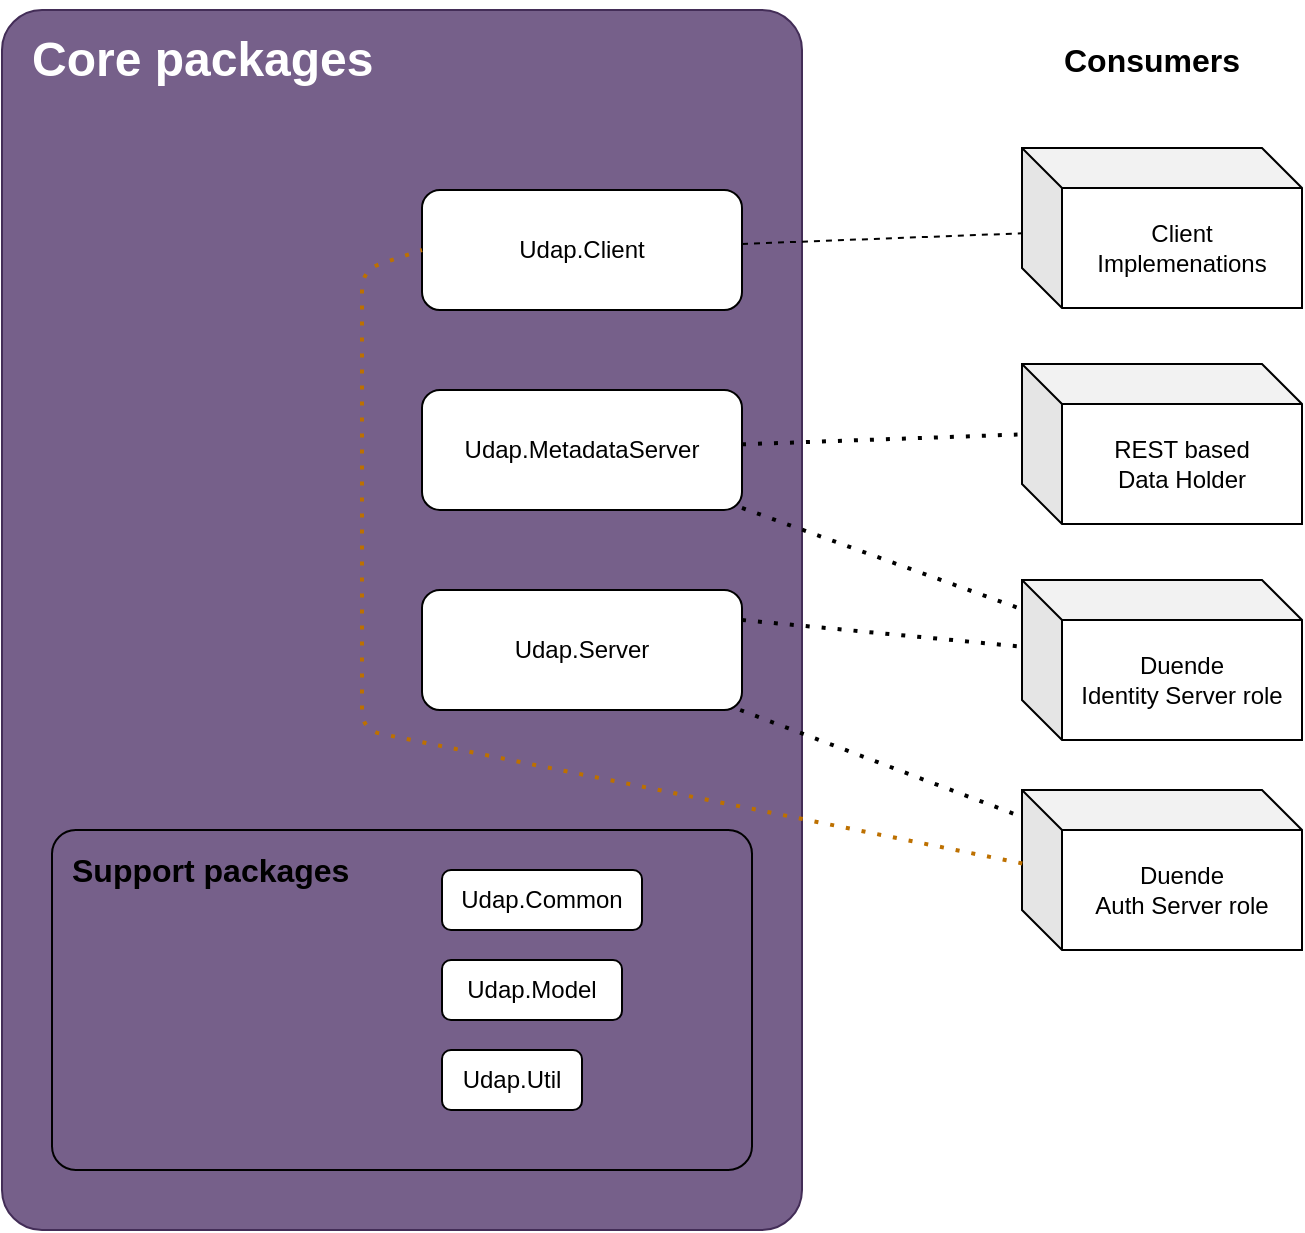 <mxfile>
    <diagram id="GttEo27Af4iq2H9vJMEY" name="Page-1">
        <mxGraphModel dx="975" dy="625" grid="1" gridSize="10" guides="1" tooltips="1" connect="1" arrows="1" fold="1" page="1" pageScale="1" pageWidth="850" pageHeight="1100" math="0" shadow="0">
            <root>
                <mxCell id="0"/>
                <mxCell id="1" parent="0"/>
                <mxCell id="13" value="" style="group" vertex="1" connectable="0" parent="1">
                    <mxGeometry x="80" y="90" width="400" height="610" as="geometry"/>
                </mxCell>
                <mxCell id="7" value="&lt;h1&gt;Core packages&lt;/h1&gt;" style="text;html=1;fillColor=#76608a;spacing=5;spacingTop=-15;whiteSpace=wrap;overflow=hidden;rounded=1;shadow=0;backgroundOutline=1;arcSize=5;spacingLeft=10;strokeColor=#432D57;fontColor=#ffffff;" vertex="1" parent="13">
                    <mxGeometry width="400" height="610" as="geometry"/>
                </mxCell>
                <mxCell id="12" value="&lt;h1 style=&quot;font-size: 16px;&quot;&gt;Support packages&lt;/h1&gt;" style="text;html=1;strokeColor=default;fillColor=none;spacing=5;spacingTop=-10;whiteSpace=wrap;overflow=hidden;rounded=1;shadow=0;fontSize=16;arcSize=7;spacingLeft=5;spacingBottom=0;" vertex="1" parent="13">
                    <mxGeometry x="25" y="410" width="350" height="170" as="geometry"/>
                </mxCell>
                <mxCell id="5" value="Udap.Client" style="rounded=1;whiteSpace=wrap;html=1;" vertex="1" parent="13">
                    <mxGeometry x="210" y="90" width="160" height="60" as="geometry"/>
                </mxCell>
                <mxCell id="3" value="Udap.Server" style="rounded=1;whiteSpace=wrap;html=1;" vertex="1" parent="13">
                    <mxGeometry x="210" y="290" width="160" height="60" as="geometry"/>
                </mxCell>
                <mxCell id="8" value="Udap.Common" style="rounded=1;whiteSpace=wrap;html=1;shadow=0;strokeColor=default;" vertex="1" parent="13">
                    <mxGeometry x="220" y="430" width="100" height="30" as="geometry"/>
                </mxCell>
                <mxCell id="6" value="Udap.MetadataServer" style="rounded=1;whiteSpace=wrap;html=1;" vertex="1" parent="13">
                    <mxGeometry x="210" y="190" width="160" height="60" as="geometry"/>
                </mxCell>
                <mxCell id="9" value="Udap.Util" style="whiteSpace=wrap;html=1;rounded=1;shadow=0;" vertex="1" parent="13">
                    <mxGeometry x="220" y="520" width="70" height="30" as="geometry"/>
                </mxCell>
                <mxCell id="11" value="Udap.Model" style="rounded=1;whiteSpace=wrap;html=1;shadow=0;strokeColor=default;" vertex="1" parent="13">
                    <mxGeometry x="220" y="475" width="90" height="30" as="geometry"/>
                </mxCell>
                <mxCell id="14" value="Client Implemenations" style="shape=cube;whiteSpace=wrap;html=1;boundedLbl=1;backgroundOutline=1;darkOpacity=0.05;darkOpacity2=0.1;rounded=1;shadow=0;strokeColor=default;fontSize=12;" vertex="1" parent="1">
                    <mxGeometry x="590" y="159" width="140" height="80" as="geometry"/>
                </mxCell>
                <mxCell id="16" value="" style="endArrow=none;dashed=1;html=1;fontSize=12;" edge="1" parent="1" source="5" target="14">
                    <mxGeometry width="50" height="50" relative="1" as="geometry">
                        <mxPoint x="480" y="240" as="sourcePoint"/>
                        <mxPoint x="530" y="190" as="targetPoint"/>
                    </mxGeometry>
                </mxCell>
                <mxCell id="17" value="REST based&lt;br&gt;Data Holder" style="shape=cube;whiteSpace=wrap;html=1;boundedLbl=1;backgroundOutline=1;darkOpacity=0.05;darkOpacity2=0.1;rounded=1;shadow=0;strokeColor=default;fontSize=12;" vertex="1" parent="1">
                    <mxGeometry x="590" y="267" width="140" height="80" as="geometry"/>
                </mxCell>
                <mxCell id="18" value="" style="endArrow=none;dashed=1;html=1;dashPattern=1 3;strokeWidth=2;fontSize=12;entryX=-0.016;entryY=0.441;entryDx=0;entryDy=0;entryPerimeter=0;" edge="1" parent="1" source="6" target="17">
                    <mxGeometry width="50" height="50" relative="1" as="geometry">
                        <mxPoint x="500" y="340" as="sourcePoint"/>
                        <mxPoint x="550" y="290" as="targetPoint"/>
                    </mxGeometry>
                </mxCell>
                <mxCell id="19" value="Duende &lt;br&gt;Auth Server role" style="shape=cube;whiteSpace=wrap;html=1;boundedLbl=1;backgroundOutline=1;darkOpacity=0.05;darkOpacity2=0.1;rounded=1;shadow=0;strokeColor=default;fontSize=12;" vertex="1" parent="1">
                    <mxGeometry x="590" y="480" width="140" height="80" as="geometry"/>
                </mxCell>
                <mxCell id="20" value="Duende &lt;br&gt;Identity Server role" style="shape=cube;whiteSpace=wrap;html=1;boundedLbl=1;backgroundOutline=1;darkOpacity=0.05;darkOpacity2=0.1;rounded=1;shadow=0;strokeColor=default;fontSize=12;" vertex="1" parent="1">
                    <mxGeometry x="590" y="375" width="140" height="80" as="geometry"/>
                </mxCell>
                <mxCell id="21" value="" style="endArrow=none;dashed=1;html=1;dashPattern=1 3;strokeWidth=2;fontSize=12;" edge="1" parent="1" source="6" target="20">
                    <mxGeometry width="50" height="50" relative="1" as="geometry">
                        <mxPoint x="520" y="410" as="sourcePoint"/>
                        <mxPoint x="570" y="360" as="targetPoint"/>
                    </mxGeometry>
                </mxCell>
                <mxCell id="22" value="" style="endArrow=none;dashed=1;html=1;dashPattern=1 3;strokeWidth=2;fontSize=12;exitX=1;exitY=0.25;exitDx=0;exitDy=0;" edge="1" parent="1" source="3" target="20">
                    <mxGeometry width="50" height="50" relative="1" as="geometry">
                        <mxPoint x="510" y="520" as="sourcePoint"/>
                        <mxPoint x="560" y="470" as="targetPoint"/>
                    </mxGeometry>
                </mxCell>
                <mxCell id="23" value="" style="endArrow=none;dashed=1;html=1;dashPattern=1 3;strokeWidth=2;fontSize=12;" edge="1" parent="1" source="3" target="19">
                    <mxGeometry width="50" height="50" relative="1" as="geometry">
                        <mxPoint x="530" y="580" as="sourcePoint"/>
                        <mxPoint x="580" y="530" as="targetPoint"/>
                    </mxGeometry>
                </mxCell>
                <mxCell id="24" value="" style="endArrow=none;dashed=1;html=1;dashPattern=1 3;strokeWidth=2;fontSize=12;entryX=0;entryY=0.5;entryDx=0;entryDy=0;exitX=0.001;exitY=0.459;exitDx=0;exitDy=0;exitPerimeter=0;fillColor=#f0a30a;strokeColor=#BD7000;" edge="1" parent="1" source="19" target="5">
                    <mxGeometry width="50" height="50" relative="1" as="geometry">
                        <mxPoint x="320" y="300" as="sourcePoint"/>
                        <mxPoint x="370" y="250" as="targetPoint"/>
                        <Array as="points">
                            <mxPoint x="260" y="450"/>
                            <mxPoint x="260" y="220"/>
                        </Array>
                    </mxGeometry>
                </mxCell>
                <mxCell id="26" value="Consumers" style="text;html=1;strokeColor=none;fillColor=none;align=center;verticalAlign=middle;whiteSpace=wrap;rounded=0;shadow=0;fontSize=16;fontStyle=1" vertex="1" parent="1">
                    <mxGeometry x="600" y="100" width="110" height="30" as="geometry"/>
                </mxCell>
            </root>
        </mxGraphModel>
    </diagram>
</mxfile>